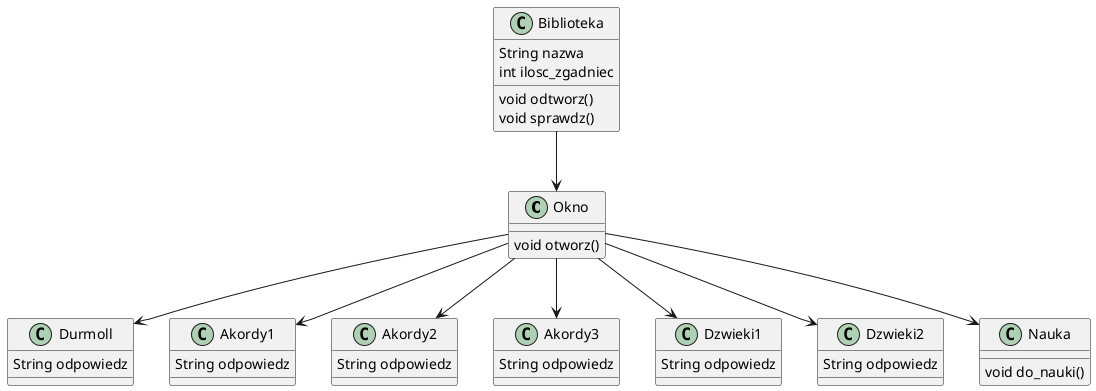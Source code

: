 @startuml

class Okno{
void otworz()
}
class Biblioteka
{
String nazwa
void odtworz()
int ilosc_zgadniec
void sprawdz()

}
class Durmoll{
String odpowiedz
}
class Akordy1{
String odpowiedz
}
class Akordy2{
String odpowiedz
}
class Akordy3{
String odpowiedz
}
class Dzwieki1{
String odpowiedz
}
class Dzwieki2{
String odpowiedz
}
class Nauka{
void do_nauki()
}
Biblioteka-->Okno
Okno-->Durmoll
Okno-->Akordy1
Okno-->Akordy2
Okno-->Akordy3
Okno-->Dzwieki1
Okno-->Dzwieki2
Okno-->Nauka
@enduml